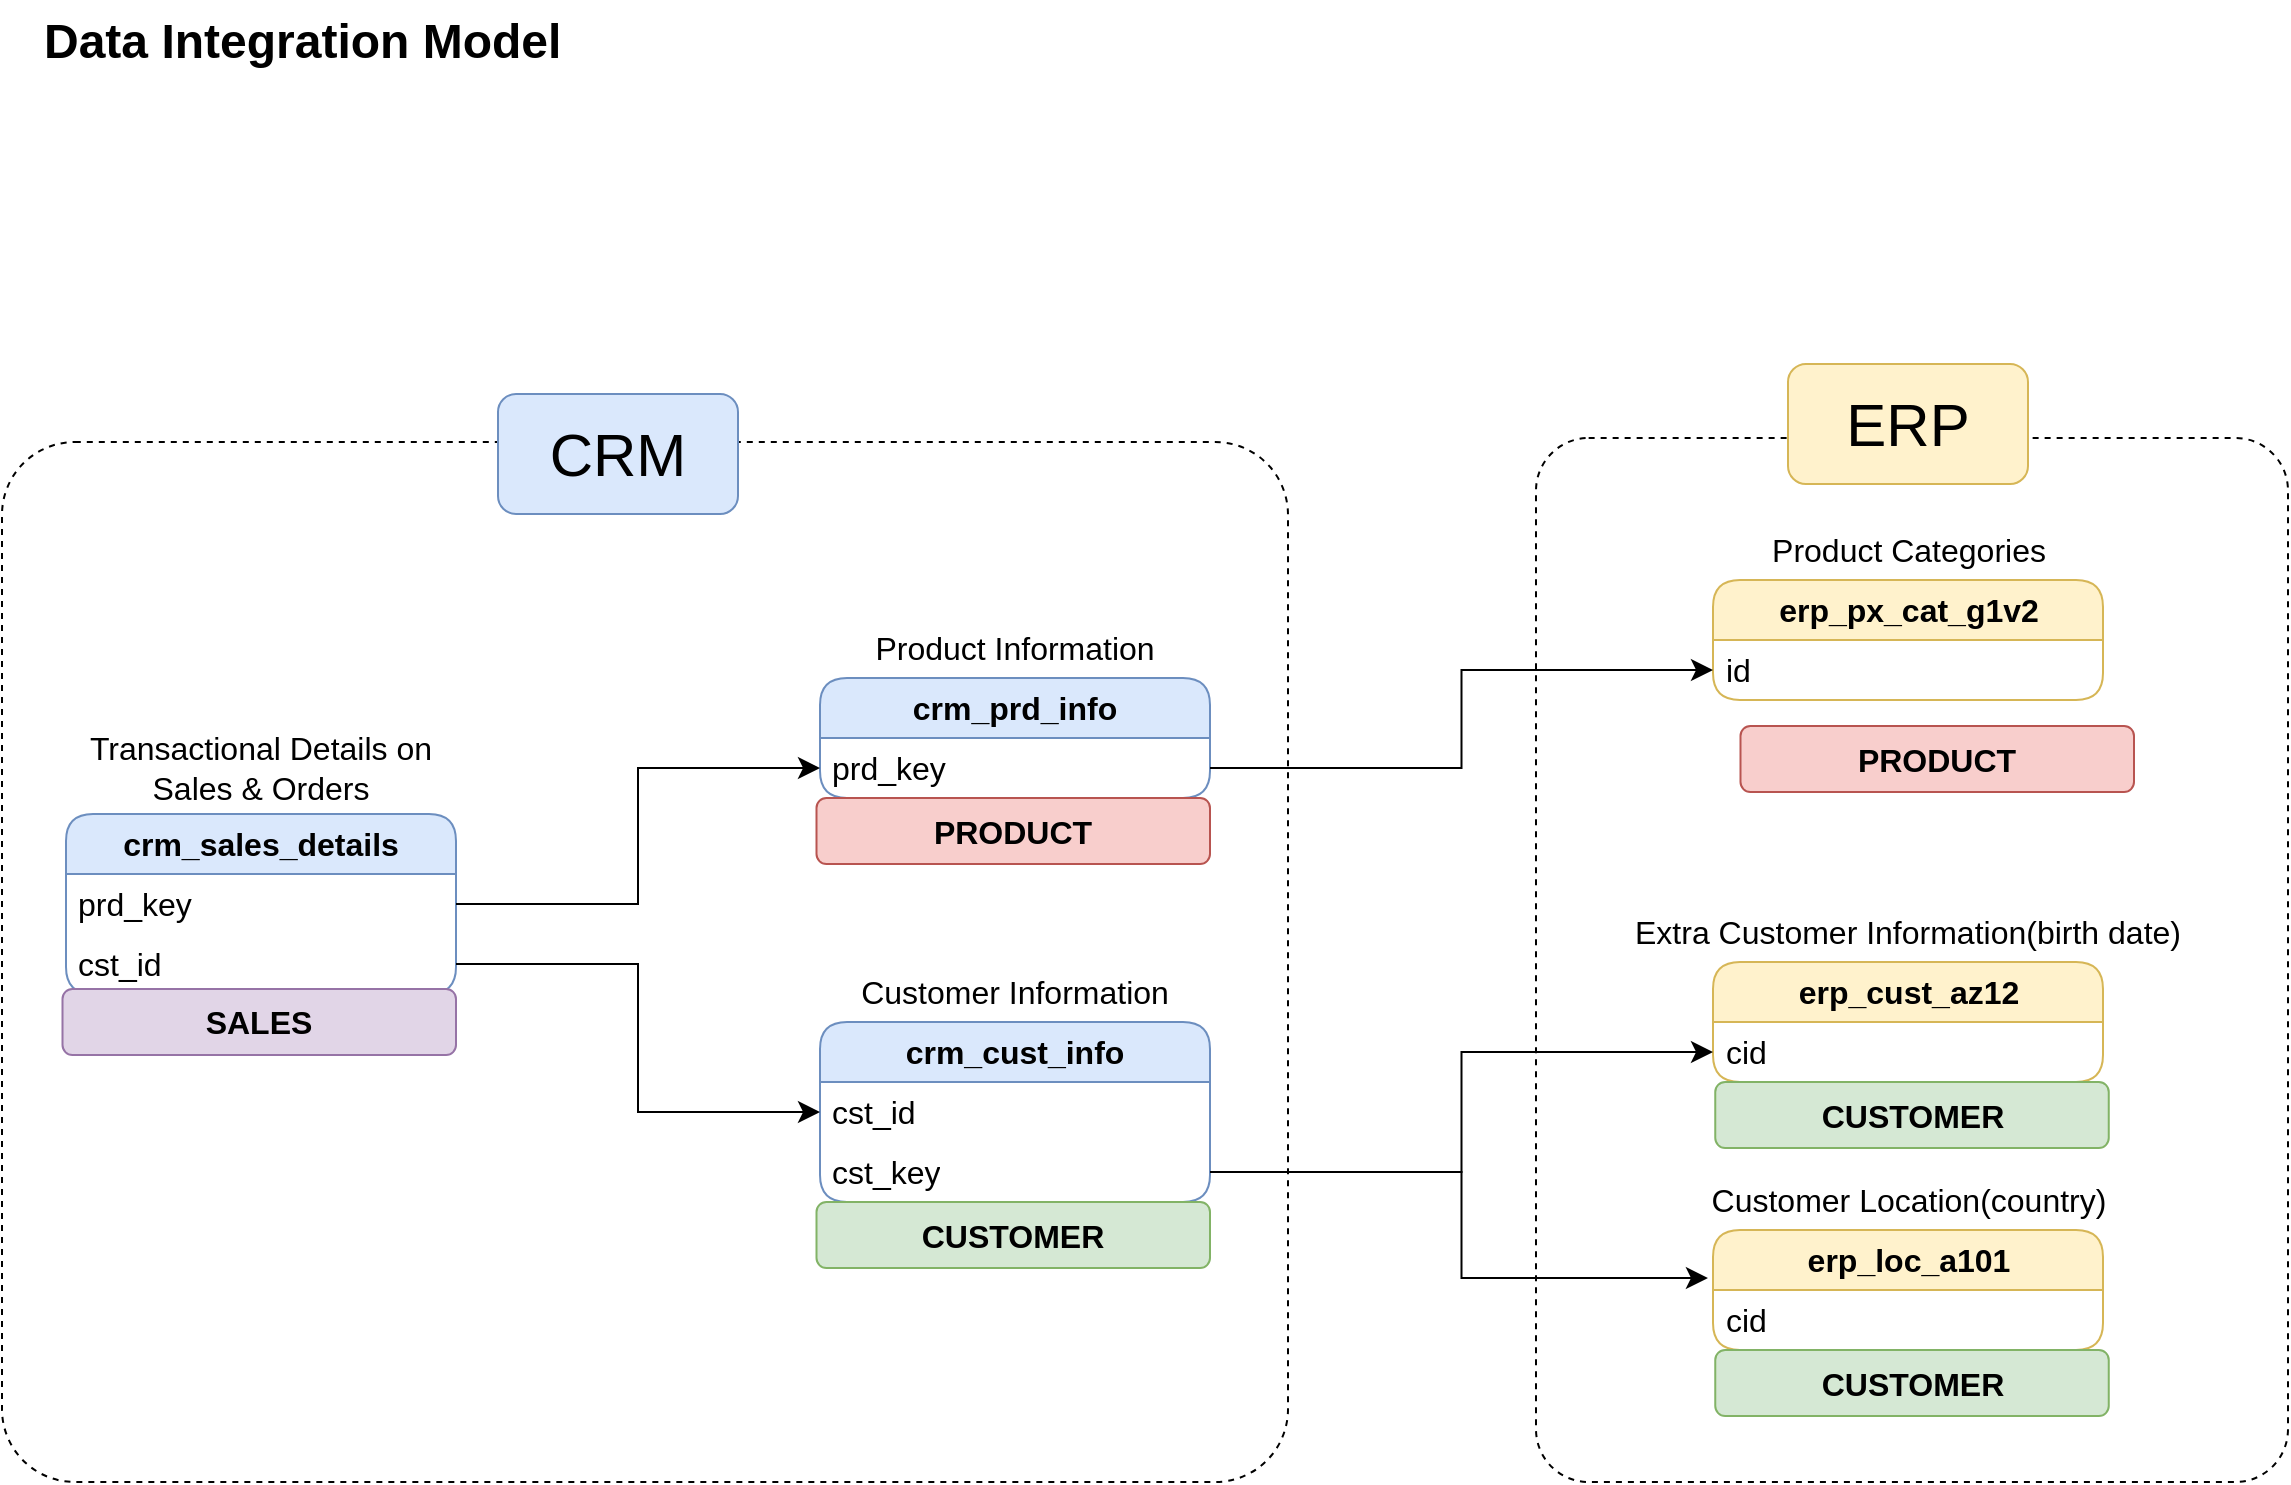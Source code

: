 <mxfile version="27.0.5">
  <diagram name="Page-1" id="DGG71zATtWD7z8YMUN3X">
    <mxGraphModel grid="1" page="1" gridSize="13" guides="1" tooltips="1" connect="1" arrows="1" fold="1" pageScale="1" pageWidth="2339" pageHeight="3300" math="0" shadow="0">
      <root>
        <mxCell id="0" />
        <mxCell id="1" parent="0" />
        <mxCell id="7sONn3i1XPhJ4O6bEBOq-1" value="&lt;h1 style=&quot;margin-top: 0px;&quot;&gt;Data Integration Model&lt;/h1&gt;" style="text;html=1;whiteSpace=wrap;overflow=hidden;rounded=0;" vertex="1" parent="1">
          <mxGeometry x="-1801" y="-1391" width="337" height="41" as="geometry" />
        </mxCell>
        <mxCell id="7sONn3i1XPhJ4O6bEBOq-2" value="&lt;font&gt;&lt;b&gt;crm_cust_info&lt;/b&gt;&lt;/font&gt;" style="swimlane;fontStyle=0;childLayout=stackLayout;horizontal=1;startSize=30;horizontalStack=0;resizeParent=1;resizeParentMax=0;resizeLast=0;collapsible=1;marginBottom=0;whiteSpace=wrap;html=1;rounded=1;fillColor=#dae8fc;strokeColor=#6c8ebf;fontSize=16;" vertex="1" parent="1">
          <mxGeometry x="-1411" y="-880" width="195" height="90" as="geometry">
            <mxRectangle x="55" y="80" width="54" height="30" as="alternateBounds" />
          </mxGeometry>
        </mxCell>
        <mxCell id="7sONn3i1XPhJ4O6bEBOq-3" value="&lt;font&gt;cst_id&lt;/font&gt;" style="text;strokeColor=none;fillColor=none;align=left;verticalAlign=middle;spacingLeft=4;spacingRight=4;overflow=hidden;points=[[0,0.5],[1,0.5]];portConstraint=eastwest;rotatable=0;whiteSpace=wrap;html=1;fontSize=16;" vertex="1" parent="7sONn3i1XPhJ4O6bEBOq-2">
          <mxGeometry y="30" width="195" height="30" as="geometry" />
        </mxCell>
        <mxCell id="9zTkXWTs9vu_qWEHWRh6-18" value="&lt;font&gt;cst_key&lt;/font&gt;" style="text;strokeColor=none;fillColor=none;align=left;verticalAlign=middle;spacingLeft=4;spacingRight=4;overflow=hidden;points=[[0,0.5],[1,0.5]];portConstraint=eastwest;rotatable=0;whiteSpace=wrap;html=1;fontSize=16;" vertex="1" parent="7sONn3i1XPhJ4O6bEBOq-2">
          <mxGeometry y="60" width="195" height="30" as="geometry" />
        </mxCell>
        <mxCell id="7sONn3i1XPhJ4O6bEBOq-6" value="Customer Information" style="text;html=1;align=center;verticalAlign=middle;whiteSpace=wrap;rounded=0;fontSize=16;" vertex="1" parent="1">
          <mxGeometry x="-1411" y="-910" width="195" height="30" as="geometry" />
        </mxCell>
        <mxCell id="9zTkXWTs9vu_qWEHWRh6-1" value="&lt;font&gt;&lt;b&gt;crm_prd_info&lt;/b&gt;&lt;/font&gt;" style="swimlane;fontStyle=0;childLayout=stackLayout;horizontal=1;startSize=30;horizontalStack=0;resizeParent=1;resizeParentMax=0;resizeLast=0;collapsible=1;marginBottom=0;whiteSpace=wrap;html=1;rounded=1;fillColor=#dae8fc;strokeColor=#6c8ebf;fontSize=16;" vertex="1" parent="1">
          <mxGeometry x="-1411" y="-1052" width="195" height="60" as="geometry">
            <mxRectangle x="55" y="80" width="54" height="30" as="alternateBounds" />
          </mxGeometry>
        </mxCell>
        <mxCell id="9zTkXWTs9vu_qWEHWRh6-2" value="&lt;font&gt;prd_key&lt;/font&gt;" style="text;strokeColor=none;fillColor=none;align=left;verticalAlign=middle;spacingLeft=4;spacingRight=4;overflow=hidden;points=[[0,0.5],[1,0.5]];portConstraint=eastwest;rotatable=0;whiteSpace=wrap;html=1;fontSize=16;" vertex="1" parent="9zTkXWTs9vu_qWEHWRh6-1">
          <mxGeometry y="30" width="195" height="30" as="geometry" />
        </mxCell>
        <mxCell id="9zTkXWTs9vu_qWEHWRh6-3" value="Product Information" style="text;html=1;align=center;verticalAlign=middle;whiteSpace=wrap;rounded=0;fontSize=16;" vertex="1" parent="1">
          <mxGeometry x="-1411" y="-1082" width="195" height="30" as="geometry" />
        </mxCell>
        <mxCell id="9zTkXWTs9vu_qWEHWRh6-4" value="&lt;font&gt;&lt;b&gt;crm_sales_details&lt;/b&gt;&lt;/font&gt;" style="swimlane;fontStyle=0;childLayout=stackLayout;horizontal=1;startSize=30;horizontalStack=0;resizeParent=1;resizeParentMax=0;resizeLast=0;collapsible=1;marginBottom=0;whiteSpace=wrap;html=1;rounded=1;fillColor=#dae8fc;strokeColor=#6c8ebf;fontSize=16;" vertex="1" parent="1">
          <mxGeometry x="-1788" y="-984" width="195" height="90" as="geometry">
            <mxRectangle x="55" y="80" width="54" height="30" as="alternateBounds" />
          </mxGeometry>
        </mxCell>
        <mxCell id="9zTkXWTs9vu_qWEHWRh6-5" value="&lt;font&gt;prd_key&lt;/font&gt;" style="text;strokeColor=none;fillColor=none;align=left;verticalAlign=middle;spacingLeft=4;spacingRight=4;overflow=hidden;points=[[0,0.5],[1,0.5]];portConstraint=eastwest;rotatable=0;whiteSpace=wrap;html=1;fontSize=16;" vertex="1" parent="9zTkXWTs9vu_qWEHWRh6-4">
          <mxGeometry y="30" width="195" height="30" as="geometry" />
        </mxCell>
        <mxCell id="9zTkXWTs9vu_qWEHWRh6-9" value="&lt;font&gt;cst_id&lt;/font&gt;" style="text;strokeColor=none;fillColor=none;align=left;verticalAlign=middle;spacingLeft=4;spacingRight=4;overflow=hidden;points=[[0,0.5],[1,0.5]];portConstraint=eastwest;rotatable=0;whiteSpace=wrap;html=1;fontSize=16;" vertex="1" parent="9zTkXWTs9vu_qWEHWRh6-4">
          <mxGeometry y="60" width="195" height="30" as="geometry" />
        </mxCell>
        <mxCell id="9zTkXWTs9vu_qWEHWRh6-6" value="Transactional Details on Sales &amp;amp; Orders" style="text;html=1;align=center;verticalAlign=middle;whiteSpace=wrap;rounded=0;fontSize=16;" vertex="1" parent="1">
          <mxGeometry x="-1788" y="-1022" width="195" height="30" as="geometry" />
        </mxCell>
        <mxCell id="9zTkXWTs9vu_qWEHWRh6-12" style="edgeStyle=orthogonalEdgeStyle;rounded=0;orthogonalLoop=1;jettySize=auto;html=1;exitX=1;exitY=0.5;exitDx=0;exitDy=0;entryX=0;entryY=0.5;entryDx=0;entryDy=0;fontSize=12;startSize=8;endSize=8;" edge="1" parent="1" source="9zTkXWTs9vu_qWEHWRh6-5" target="9zTkXWTs9vu_qWEHWRh6-2">
          <mxGeometry relative="1" as="geometry" />
        </mxCell>
        <mxCell id="9zTkXWTs9vu_qWEHWRh6-13" style="edgeStyle=orthogonalEdgeStyle;rounded=0;orthogonalLoop=1;jettySize=auto;html=1;exitX=1;exitY=0.5;exitDx=0;exitDy=0;entryX=0;entryY=0.5;entryDx=0;entryDy=0;fontSize=12;startSize=8;endSize=8;" edge="1" parent="1" source="9zTkXWTs9vu_qWEHWRh6-9" target="7sONn3i1XPhJ4O6bEBOq-3">
          <mxGeometry relative="1" as="geometry" />
        </mxCell>
        <mxCell id="9zTkXWTs9vu_qWEHWRh6-14" value="&lt;font&gt;&lt;b&gt;erp_cust_az12&lt;/b&gt;&lt;/font&gt;" style="swimlane;fontStyle=0;childLayout=stackLayout;horizontal=1;startSize=30;horizontalStack=0;resizeParent=1;resizeParentMax=0;resizeLast=0;collapsible=1;marginBottom=0;whiteSpace=wrap;html=1;rounded=1;fillColor=#fff2cc;strokeColor=#d6b656;fontSize=16;" vertex="1" parent="1">
          <mxGeometry x="-964.5" y="-910" width="195" height="60" as="geometry">
            <mxRectangle x="55" y="80" width="54" height="30" as="alternateBounds" />
          </mxGeometry>
        </mxCell>
        <mxCell id="9zTkXWTs9vu_qWEHWRh6-15" value="&lt;font&gt;cid&lt;/font&gt;" style="text;align=left;verticalAlign=middle;spacingLeft=4;spacingRight=4;overflow=hidden;points=[[0,0.5],[1,0.5]];portConstraint=eastwest;rotatable=0;whiteSpace=wrap;html=1;fontSize=16;" vertex="1" parent="9zTkXWTs9vu_qWEHWRh6-14">
          <mxGeometry y="30" width="195" height="30" as="geometry" />
        </mxCell>
        <mxCell id="9zTkXWTs9vu_qWEHWRh6-16" value="Extra Customer Information(birth date)" style="text;html=1;align=center;verticalAlign=middle;whiteSpace=wrap;rounded=0;fontSize=16;" vertex="1" parent="1">
          <mxGeometry x="-1010" y="-940" width="286" height="30" as="geometry" />
        </mxCell>
        <mxCell id="9zTkXWTs9vu_qWEHWRh6-20" style="edgeStyle=orthogonalEdgeStyle;rounded=0;orthogonalLoop=1;jettySize=auto;html=1;exitX=1;exitY=0.5;exitDx=0;exitDy=0;entryX=0;entryY=0.5;entryDx=0;entryDy=0;fontSize=12;startSize=8;endSize=8;strokeColor=default;" edge="1" parent="1" source="9zTkXWTs9vu_qWEHWRh6-18" target="9zTkXWTs9vu_qWEHWRh6-15">
          <mxGeometry relative="1" as="geometry" />
        </mxCell>
        <mxCell id="9zTkXWTs9vu_qWEHWRh6-27" value="&lt;font&gt;&lt;b&gt;erp_loc_a101&lt;/b&gt;&lt;/font&gt;" style="swimlane;fontStyle=0;childLayout=stackLayout;horizontal=1;startSize=30;horizontalStack=0;resizeParent=1;resizeParentMax=0;resizeLast=0;collapsible=1;marginBottom=0;whiteSpace=wrap;html=1;rounded=1;fillColor=#fff2cc;strokeColor=#d6b656;fontSize=16;" vertex="1" parent="1">
          <mxGeometry x="-964.5" y="-776" width="195" height="60" as="geometry">
            <mxRectangle x="55" y="80" width="54" height="30" as="alternateBounds" />
          </mxGeometry>
        </mxCell>
        <mxCell id="9zTkXWTs9vu_qWEHWRh6-28" value="&lt;font&gt;cid&lt;/font&gt;" style="text;align=left;verticalAlign=middle;spacingLeft=4;spacingRight=4;overflow=hidden;points=[[0,0.5],[1,0.5]];portConstraint=eastwest;rotatable=0;whiteSpace=wrap;html=1;fontSize=16;" vertex="1" parent="9zTkXWTs9vu_qWEHWRh6-27">
          <mxGeometry y="30" width="195" height="30" as="geometry" />
        </mxCell>
        <mxCell id="9zTkXWTs9vu_qWEHWRh6-29" value="Customer Location(country)" style="text;html=1;align=center;verticalAlign=middle;whiteSpace=wrap;rounded=0;fontSize=16;" vertex="1" parent="1">
          <mxGeometry x="-990.5" y="-806" width="247" height="30" as="geometry" />
        </mxCell>
        <mxCell id="9zTkXWTs9vu_qWEHWRh6-30" style="edgeStyle=orthogonalEdgeStyle;rounded=0;orthogonalLoop=1;jettySize=auto;html=1;exitX=1;exitY=0.5;exitDx=0;exitDy=0;entryX=-0.013;entryY=-0.2;entryDx=0;entryDy=0;entryPerimeter=0;fontSize=12;startSize=8;endSize=8;" edge="1" parent="1" source="9zTkXWTs9vu_qWEHWRh6-18" target="9zTkXWTs9vu_qWEHWRh6-28">
          <mxGeometry relative="1" as="geometry" />
        </mxCell>
        <mxCell id="9zTkXWTs9vu_qWEHWRh6-31" value="&lt;b&gt;erp_px_cat_g1v2&lt;/b&gt;" style="swimlane;fontStyle=0;childLayout=stackLayout;horizontal=1;startSize=30;horizontalStack=0;resizeParent=1;resizeParentMax=0;resizeLast=0;collapsible=1;marginBottom=0;whiteSpace=wrap;html=1;rounded=1;fillColor=#fff2cc;strokeColor=#d6b656;fontSize=16;" vertex="1" parent="1">
          <mxGeometry x="-964.5" y="-1101" width="195" height="60" as="geometry">
            <mxRectangle x="55" y="80" width="54" height="30" as="alternateBounds" />
          </mxGeometry>
        </mxCell>
        <mxCell id="9zTkXWTs9vu_qWEHWRh6-32" value="&lt;font&gt;id&lt;/font&gt;" style="text;align=left;verticalAlign=middle;spacingLeft=4;spacingRight=4;overflow=hidden;points=[[0,0.5],[1,0.5]];portConstraint=eastwest;rotatable=0;whiteSpace=wrap;html=1;fontSize=16;" vertex="1" parent="9zTkXWTs9vu_qWEHWRh6-31">
          <mxGeometry y="30" width="195" height="30" as="geometry" />
        </mxCell>
        <mxCell id="9zTkXWTs9vu_qWEHWRh6-33" value="Product Categories" style="text;html=1;align=center;verticalAlign=middle;whiteSpace=wrap;rounded=0;fontSize=16;" vertex="1" parent="1">
          <mxGeometry x="-977.5" y="-1131" width="221" height="30" as="geometry" />
        </mxCell>
        <mxCell id="9zTkXWTs9vu_qWEHWRh6-34" style="edgeStyle=orthogonalEdgeStyle;rounded=0;orthogonalLoop=1;jettySize=auto;html=1;exitX=1;exitY=0.5;exitDx=0;exitDy=0;entryX=0;entryY=0.5;entryDx=0;entryDy=0;fontSize=12;startSize=8;endSize=8;" edge="1" parent="1" source="9zTkXWTs9vu_qWEHWRh6-2" target="9zTkXWTs9vu_qWEHWRh6-32">
          <mxGeometry relative="1" as="geometry" />
        </mxCell>
        <mxCell id="9zTkXWTs9vu_qWEHWRh6-35" value="" style="rounded=1;whiteSpace=wrap;html=1;arcSize=7;fillColor=none;dashed=1;" vertex="1" parent="1">
          <mxGeometry x="-1820" y="-1170" width="643" height="520" as="geometry" />
        </mxCell>
        <mxCell id="9zTkXWTs9vu_qWEHWRh6-36" value="&lt;font style=&quot;font-size: 30px;&quot;&gt;CRM&lt;/font&gt;" style="rounded=1;whiteSpace=wrap;html=1;fillColor=#dae8fc;strokeColor=#6c8ebf;" vertex="1" parent="1">
          <mxGeometry x="-1572" y="-1194" width="120" height="60" as="geometry" />
        </mxCell>
        <mxCell id="9zTkXWTs9vu_qWEHWRh6-37" value="" style="rounded=1;whiteSpace=wrap;html=1;arcSize=7;fillColor=none;dashed=1;" vertex="1" parent="1">
          <mxGeometry x="-1053" y="-1172" width="376" height="522" as="geometry" />
        </mxCell>
        <mxCell id="9zTkXWTs9vu_qWEHWRh6-38" value="&lt;span style=&quot;font-size: 30px;&quot;&gt;ERP&lt;/span&gt;" style="rounded=1;whiteSpace=wrap;html=1;fillColor=#fff2cc;strokeColor=#d6b656;" vertex="1" parent="1">
          <mxGeometry x="-927" y="-1209" width="120" height="60" as="geometry" />
        </mxCell>
        <mxCell id="9zTkXWTs9vu_qWEHWRh6-39" value="&lt;b style=&quot;&quot;&gt;&lt;font style=&quot;font-size: 16px;&quot;&gt;PRODUCT&lt;/font&gt;&lt;/b&gt;" style="text;html=1;strokeColor=#b85450;fillColor=#f8cecc;align=center;verticalAlign=middle;whiteSpace=wrap;overflow=hidden;rounded=1;" vertex="1" parent="1">
          <mxGeometry x="-1412.75" y="-992" width="196.75" height="33" as="geometry" />
        </mxCell>
        <mxCell id="9zTkXWTs9vu_qWEHWRh6-40" value="&lt;b style=&quot;&quot;&gt;&lt;font style=&quot;font-size: 16px;&quot;&gt;PRODUCT&lt;/font&gt;&lt;/b&gt;" style="text;html=1;strokeColor=#b85450;fillColor=#f8cecc;align=center;verticalAlign=middle;whiteSpace=wrap;overflow=hidden;rounded=1;" vertex="1" parent="1">
          <mxGeometry x="-950.75" y="-1028" width="196.75" height="33" as="geometry" />
        </mxCell>
        <mxCell id="9zTkXWTs9vu_qWEHWRh6-41" value="&lt;font style=&quot;font-size: 16px;&quot;&gt;&lt;b&gt;CUSTOMER&lt;/b&gt;&lt;/font&gt;" style="text;html=1;strokeColor=#82b366;fillColor=#d5e8d4;align=center;verticalAlign=middle;whiteSpace=wrap;overflow=hidden;rounded=1;" vertex="1" parent="1">
          <mxGeometry x="-1412.75" y="-790" width="196.75" height="33" as="geometry" />
        </mxCell>
        <mxCell id="9zTkXWTs9vu_qWEHWRh6-42" value="&lt;font style=&quot;font-size: 16px;&quot;&gt;&lt;b&gt;CUSTOMER&lt;/b&gt;&lt;/font&gt;" style="text;html=1;strokeColor=#82b366;fillColor=#d5e8d4;align=center;verticalAlign=middle;whiteSpace=wrap;overflow=hidden;rounded=1;" vertex="1" parent="1">
          <mxGeometry x="-963.37" y="-716" width="196.75" height="33" as="geometry" />
        </mxCell>
        <mxCell id="9zTkXWTs9vu_qWEHWRh6-43" value="&lt;font style=&quot;font-size: 16px;&quot;&gt;&lt;b&gt;CUSTOMER&lt;/b&gt;&lt;/font&gt;" style="text;html=1;strokeColor=#82b366;fillColor=#d5e8d4;align=center;verticalAlign=middle;whiteSpace=wrap;overflow=hidden;rounded=1;" vertex="1" parent="1">
          <mxGeometry x="-963.37" y="-850" width="196.75" height="33" as="geometry" />
        </mxCell>
        <mxCell id="9zTkXWTs9vu_qWEHWRh6-44" value="&lt;font style=&quot;font-size: 16px;&quot;&gt;&lt;b&gt;SALES&lt;/b&gt;&lt;/font&gt;" style="text;html=1;strokeColor=#9673a6;fillColor=#e1d5e7;align=center;verticalAlign=middle;whiteSpace=wrap;overflow=hidden;rounded=1;" vertex="1" parent="1">
          <mxGeometry x="-1789.75" y="-896.5" width="196.75" height="33" as="geometry" />
        </mxCell>
      </root>
    </mxGraphModel>
  </diagram>
</mxfile>
